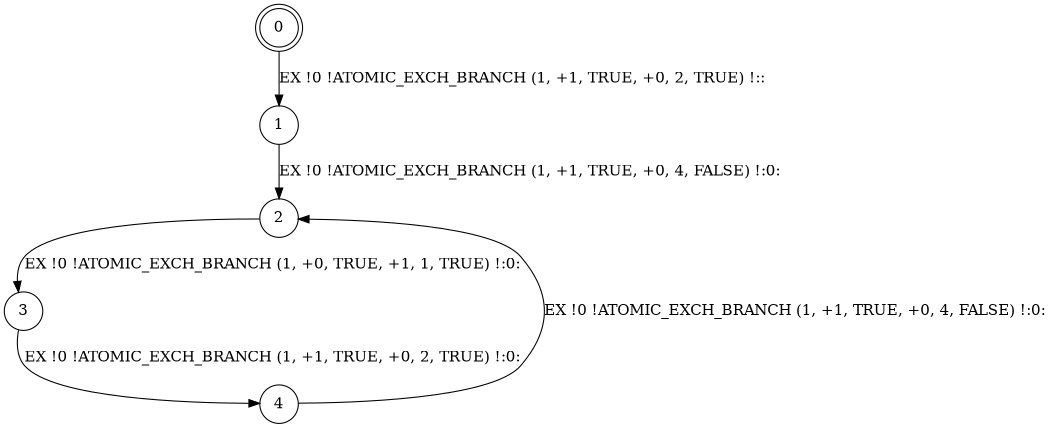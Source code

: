 digraph BCG {
size = "7, 10.5";
center = TRUE;
node [shape = circle];
0 [peripheries = 2];
0 -> 1 [label = "EX !0 !ATOMIC_EXCH_BRANCH (1, +1, TRUE, +0, 2, TRUE) !::"];
1 -> 2 [label = "EX !0 !ATOMIC_EXCH_BRANCH (1, +1, TRUE, +0, 4, FALSE) !:0:"];
2 -> 3 [label = "EX !0 !ATOMIC_EXCH_BRANCH (1, +0, TRUE, +1, 1, TRUE) !:0:"];
3 -> 4 [label = "EX !0 !ATOMIC_EXCH_BRANCH (1, +1, TRUE, +0, 2, TRUE) !:0:"];
4 -> 2 [label = "EX !0 !ATOMIC_EXCH_BRANCH (1, +1, TRUE, +0, 4, FALSE) !:0:"];
}
